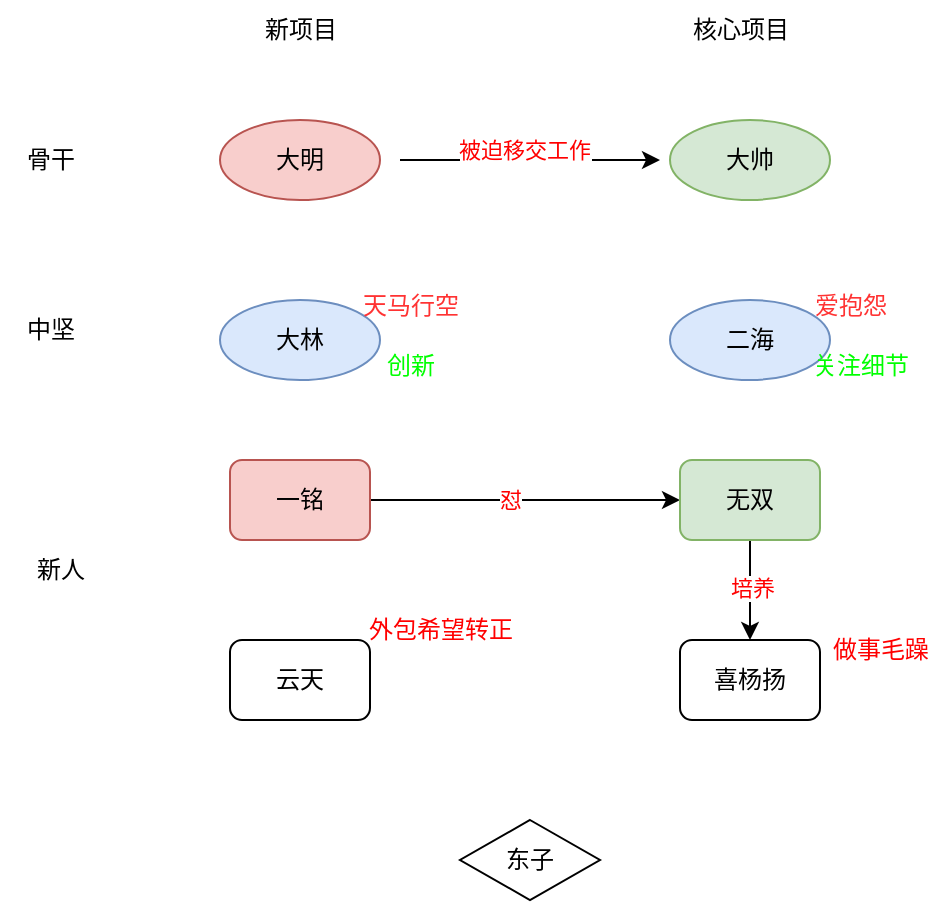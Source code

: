 <mxfile version="24.5.3" type="github">
  <diagram name="Page-1" id="AmqfqvZybvrnQTtARdyX">
    <mxGraphModel dx="954" dy="606" grid="1" gridSize="10" guides="1" tooltips="1" connect="1" arrows="1" fold="1" page="1" pageScale="1" pageWidth="850" pageHeight="1100" math="0" shadow="0">
      <root>
        <mxCell id="0" />
        <mxCell id="1" parent="0" />
        <mxCell id="3FNziJq5WHEuwNEypW4M-1" value="大明" style="ellipse;whiteSpace=wrap;html=1;fillColor=#f8cecc;strokeColor=#b85450;" vertex="1" parent="1">
          <mxGeometry x="200" y="190" width="80" height="40" as="geometry" />
        </mxCell>
        <mxCell id="3FNziJq5WHEuwNEypW4M-2" value="大帅" style="ellipse;whiteSpace=wrap;html=1;fillColor=#d5e8d4;strokeColor=#82b366;" vertex="1" parent="1">
          <mxGeometry x="425" y="190" width="80" height="40" as="geometry" />
        </mxCell>
        <mxCell id="3FNziJq5WHEuwNEypW4M-3" value="大林" style="ellipse;whiteSpace=wrap;html=1;fillColor=#dae8fc;strokeColor=#6c8ebf;" vertex="1" parent="1">
          <mxGeometry x="200" y="280" width="80" height="40" as="geometry" />
        </mxCell>
        <mxCell id="3FNziJq5WHEuwNEypW4M-4" value="二海" style="ellipse;whiteSpace=wrap;html=1;fillColor=#dae8fc;strokeColor=#6c8ebf;" vertex="1" parent="1">
          <mxGeometry x="425" y="280" width="80" height="40" as="geometry" />
        </mxCell>
        <mxCell id="3FNziJq5WHEuwNEypW4M-22" style="edgeStyle=orthogonalEdgeStyle;rounded=0;orthogonalLoop=1;jettySize=auto;html=1;exitX=1;exitY=0.5;exitDx=0;exitDy=0;" edge="1" parent="1" source="3FNziJq5WHEuwNEypW4M-6" target="3FNziJq5WHEuwNEypW4M-7">
          <mxGeometry relative="1" as="geometry" />
        </mxCell>
        <mxCell id="3FNziJq5WHEuwNEypW4M-23" value="&lt;font color=&quot;#ff0000&quot;&gt;怼&lt;/font&gt;" style="edgeLabel;html=1;align=center;verticalAlign=middle;resizable=0;points=[];" vertex="1" connectable="0" parent="3FNziJq5WHEuwNEypW4M-22">
          <mxGeometry x="-0.097" relative="1" as="geometry">
            <mxPoint as="offset" />
          </mxGeometry>
        </mxCell>
        <mxCell id="3FNziJq5WHEuwNEypW4M-6" value="一铭" style="rounded=1;whiteSpace=wrap;html=1;fillColor=#f8cecc;strokeColor=#b85450;" vertex="1" parent="1">
          <mxGeometry x="205" y="360" width="70" height="40" as="geometry" />
        </mxCell>
        <mxCell id="3FNziJq5WHEuwNEypW4M-24" style="edgeStyle=orthogonalEdgeStyle;rounded=0;orthogonalLoop=1;jettySize=auto;html=1;exitX=0.5;exitY=1;exitDx=0;exitDy=0;" edge="1" parent="1" source="3FNziJq5WHEuwNEypW4M-7" target="3FNziJq5WHEuwNEypW4M-9">
          <mxGeometry relative="1" as="geometry" />
        </mxCell>
        <mxCell id="3FNziJq5WHEuwNEypW4M-25" value="&lt;font color=&quot;#ff0000&quot;&gt;培养&lt;/font&gt;" style="edgeLabel;html=1;align=center;verticalAlign=middle;resizable=0;points=[];" vertex="1" connectable="0" parent="3FNziJq5WHEuwNEypW4M-24">
          <mxGeometry x="-0.04" y="1" relative="1" as="geometry">
            <mxPoint as="offset" />
          </mxGeometry>
        </mxCell>
        <mxCell id="3FNziJq5WHEuwNEypW4M-7" value="无双" style="rounded=1;whiteSpace=wrap;html=1;fillColor=#d5e8d4;strokeColor=#82b366;" vertex="1" parent="1">
          <mxGeometry x="430" y="360" width="70" height="40" as="geometry" />
        </mxCell>
        <mxCell id="3FNziJq5WHEuwNEypW4M-8" value="云天" style="rounded=1;whiteSpace=wrap;html=1;" vertex="1" parent="1">
          <mxGeometry x="205" y="450" width="70" height="40" as="geometry" />
        </mxCell>
        <mxCell id="3FNziJq5WHEuwNEypW4M-9" value="喜杨扬" style="rounded=1;whiteSpace=wrap;html=1;" vertex="1" parent="1">
          <mxGeometry x="430" y="450" width="70" height="40" as="geometry" />
        </mxCell>
        <mxCell id="3FNziJq5WHEuwNEypW4M-10" value="东子" style="rhombus;whiteSpace=wrap;html=1;" vertex="1" parent="1">
          <mxGeometry x="320" y="540" width="70" height="40" as="geometry" />
        </mxCell>
        <mxCell id="3FNziJq5WHEuwNEypW4M-11" value="骨干" style="text;html=1;align=center;verticalAlign=middle;resizable=0;points=[];autosize=1;strokeColor=none;fillColor=none;" vertex="1" parent="1">
          <mxGeometry x="90" y="195" width="50" height="30" as="geometry" />
        </mxCell>
        <mxCell id="3FNziJq5WHEuwNEypW4M-12" value="中坚" style="text;html=1;align=center;verticalAlign=middle;resizable=0;points=[];autosize=1;strokeColor=none;fillColor=none;" vertex="1" parent="1">
          <mxGeometry x="90" y="280" width="50" height="30" as="geometry" />
        </mxCell>
        <mxCell id="3FNziJq5WHEuwNEypW4M-13" value="新人" style="text;html=1;align=center;verticalAlign=middle;resizable=0;points=[];autosize=1;strokeColor=none;fillColor=none;" vertex="1" parent="1">
          <mxGeometry x="95" y="400" width="50" height="30" as="geometry" />
        </mxCell>
        <mxCell id="3FNziJq5WHEuwNEypW4M-14" value="新项目" style="text;html=1;align=center;verticalAlign=middle;resizable=0;points=[];autosize=1;strokeColor=none;fillColor=none;" vertex="1" parent="1">
          <mxGeometry x="210" y="130" width="60" height="30" as="geometry" />
        </mxCell>
        <mxCell id="3FNziJq5WHEuwNEypW4M-15" value="核心项目" style="text;html=1;align=center;verticalAlign=middle;resizable=0;points=[];autosize=1;strokeColor=none;fillColor=none;" vertex="1" parent="1">
          <mxGeometry x="425" y="130" width="70" height="30" as="geometry" />
        </mxCell>
        <mxCell id="3FNziJq5WHEuwNEypW4M-16" value="" style="endArrow=classic;html=1;rounded=0;" edge="1" parent="1">
          <mxGeometry width="50" height="50" relative="1" as="geometry">
            <mxPoint x="290" y="210" as="sourcePoint" />
            <mxPoint x="420" y="210" as="targetPoint" />
          </mxGeometry>
        </mxCell>
        <mxCell id="3FNziJq5WHEuwNEypW4M-17" value="被迫移交工作" style="edgeLabel;html=1;align=center;verticalAlign=middle;resizable=0;points=[];fontColor=#FF0000;" vertex="1" connectable="0" parent="3FNziJq5WHEuwNEypW4M-16">
          <mxGeometry x="-0.046" y="5" relative="1" as="geometry">
            <mxPoint as="offset" />
          </mxGeometry>
        </mxCell>
        <mxCell id="3FNziJq5WHEuwNEypW4M-18" value="&lt;font color=&quot;#ff3333&quot;&gt;天马行空&lt;/font&gt;" style="text;html=1;align=center;verticalAlign=middle;resizable=0;points=[];autosize=1;strokeColor=none;fillColor=none;" vertex="1" parent="1">
          <mxGeometry x="260" y="268" width="70" height="30" as="geometry" />
        </mxCell>
        <mxCell id="3FNziJq5WHEuwNEypW4M-19" value="&lt;font color=&quot;#ff3333&quot;&gt;爱抱怨&lt;/font&gt;" style="text;html=1;align=center;verticalAlign=middle;resizable=0;points=[];autosize=1;strokeColor=none;fillColor=none;" vertex="1" parent="1">
          <mxGeometry x="485" y="268" width="60" height="30" as="geometry" />
        </mxCell>
        <mxCell id="3FNziJq5WHEuwNEypW4M-20" value="&lt;font color=&quot;#00ff00&quot;&gt;创新&lt;/font&gt;" style="text;html=1;align=center;verticalAlign=middle;resizable=0;points=[];autosize=1;strokeColor=none;fillColor=none;" vertex="1" parent="1">
          <mxGeometry x="270" y="298" width="50" height="30" as="geometry" />
        </mxCell>
        <mxCell id="3FNziJq5WHEuwNEypW4M-21" value="&lt;font color=&quot;#00ff00&quot;&gt;关注细节&lt;/font&gt;" style="text;html=1;align=center;verticalAlign=middle;resizable=0;points=[];autosize=1;strokeColor=none;fillColor=none;" vertex="1" parent="1">
          <mxGeometry x="485" y="298" width="70" height="30" as="geometry" />
        </mxCell>
        <mxCell id="3FNziJq5WHEuwNEypW4M-26" value="&lt;font color=&quot;#ff0000&quot;&gt;做事毛躁&lt;/font&gt;" style="text;html=1;align=center;verticalAlign=middle;resizable=0;points=[];autosize=1;strokeColor=none;fillColor=none;" vertex="1" parent="1">
          <mxGeometry x="495" y="440" width="70" height="30" as="geometry" />
        </mxCell>
        <mxCell id="3FNziJq5WHEuwNEypW4M-27" value="&lt;font color=&quot;#ff0000&quot;&gt;外包希望转正&lt;/font&gt;" style="text;html=1;align=center;verticalAlign=middle;resizable=0;points=[];autosize=1;strokeColor=none;fillColor=none;" vertex="1" parent="1">
          <mxGeometry x="260" y="430" width="100" height="30" as="geometry" />
        </mxCell>
      </root>
    </mxGraphModel>
  </diagram>
</mxfile>
